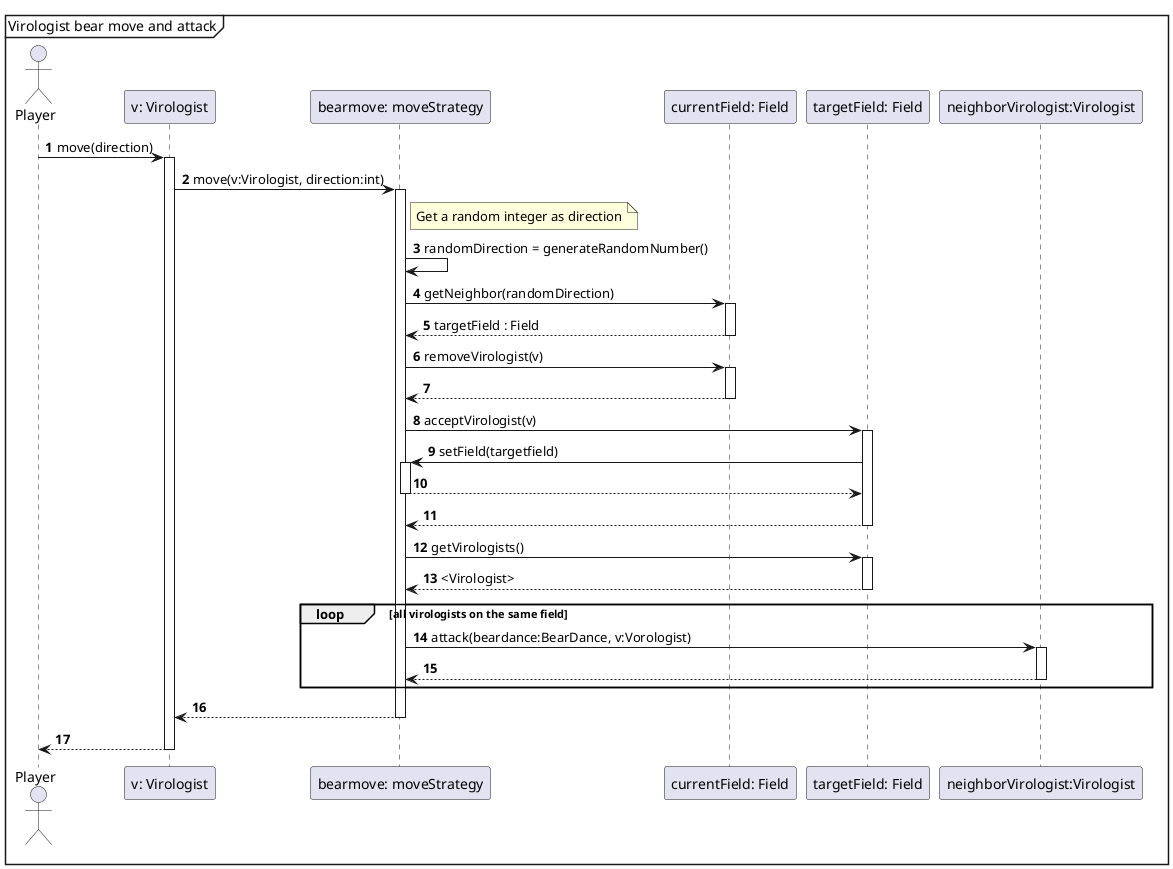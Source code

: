 @startuml
'https://plantuml.com/sequence-diagram

autonumber

mainframe Virologist bear move and attack

actor Player
participant "v: Virologist" as Virologist
participant "bearmove: moveStrategy" as moveStrategy
participant "currentField: Field" as currentField
participant "targetField: Field" as targetField
participant "neighborVirologist:Virologist" as neighborVirologist



Player -> Virologist: move(direction)
Activate Virologist

Virologist->moveStrategy++:move(v:Virologist, direction:int)

note right of moveStrategy
Get a random integer as direction
end note
moveStrategy -> moveStrategy: randomDirection = generateRandomNumber()

moveStrategy-> currentField: getNeighbor(randomDirection)
Activate currentField
currentField --> moveStrategy: targetField : Field
Deactivate currentField

moveStrategy -> currentField: removeVirologist(v)
Activate currentField
currentField --> moveStrategy:
Deactivate currentField

moveStrategy -> targetField: acceptVirologist(v)
Activate targetField
targetField->moveStrategy++: setField(targetfield)
moveStrategy-->targetField--
targetField --> moveStrategy--
moveStrategy->targetField++:getVirologists()
targetField-->moveStrategy--:<Virologist>
loop all virologists on the same field
        moveStrategy->neighborVirologist++:attack(beardance:BearDance, v:Vorologist)
        neighborVirologist-->moveStrategy--
end

Deactivate targetField


moveStrategy-->Virologist--
Virologist --> Player:
Deactivate Virologist
@enduml